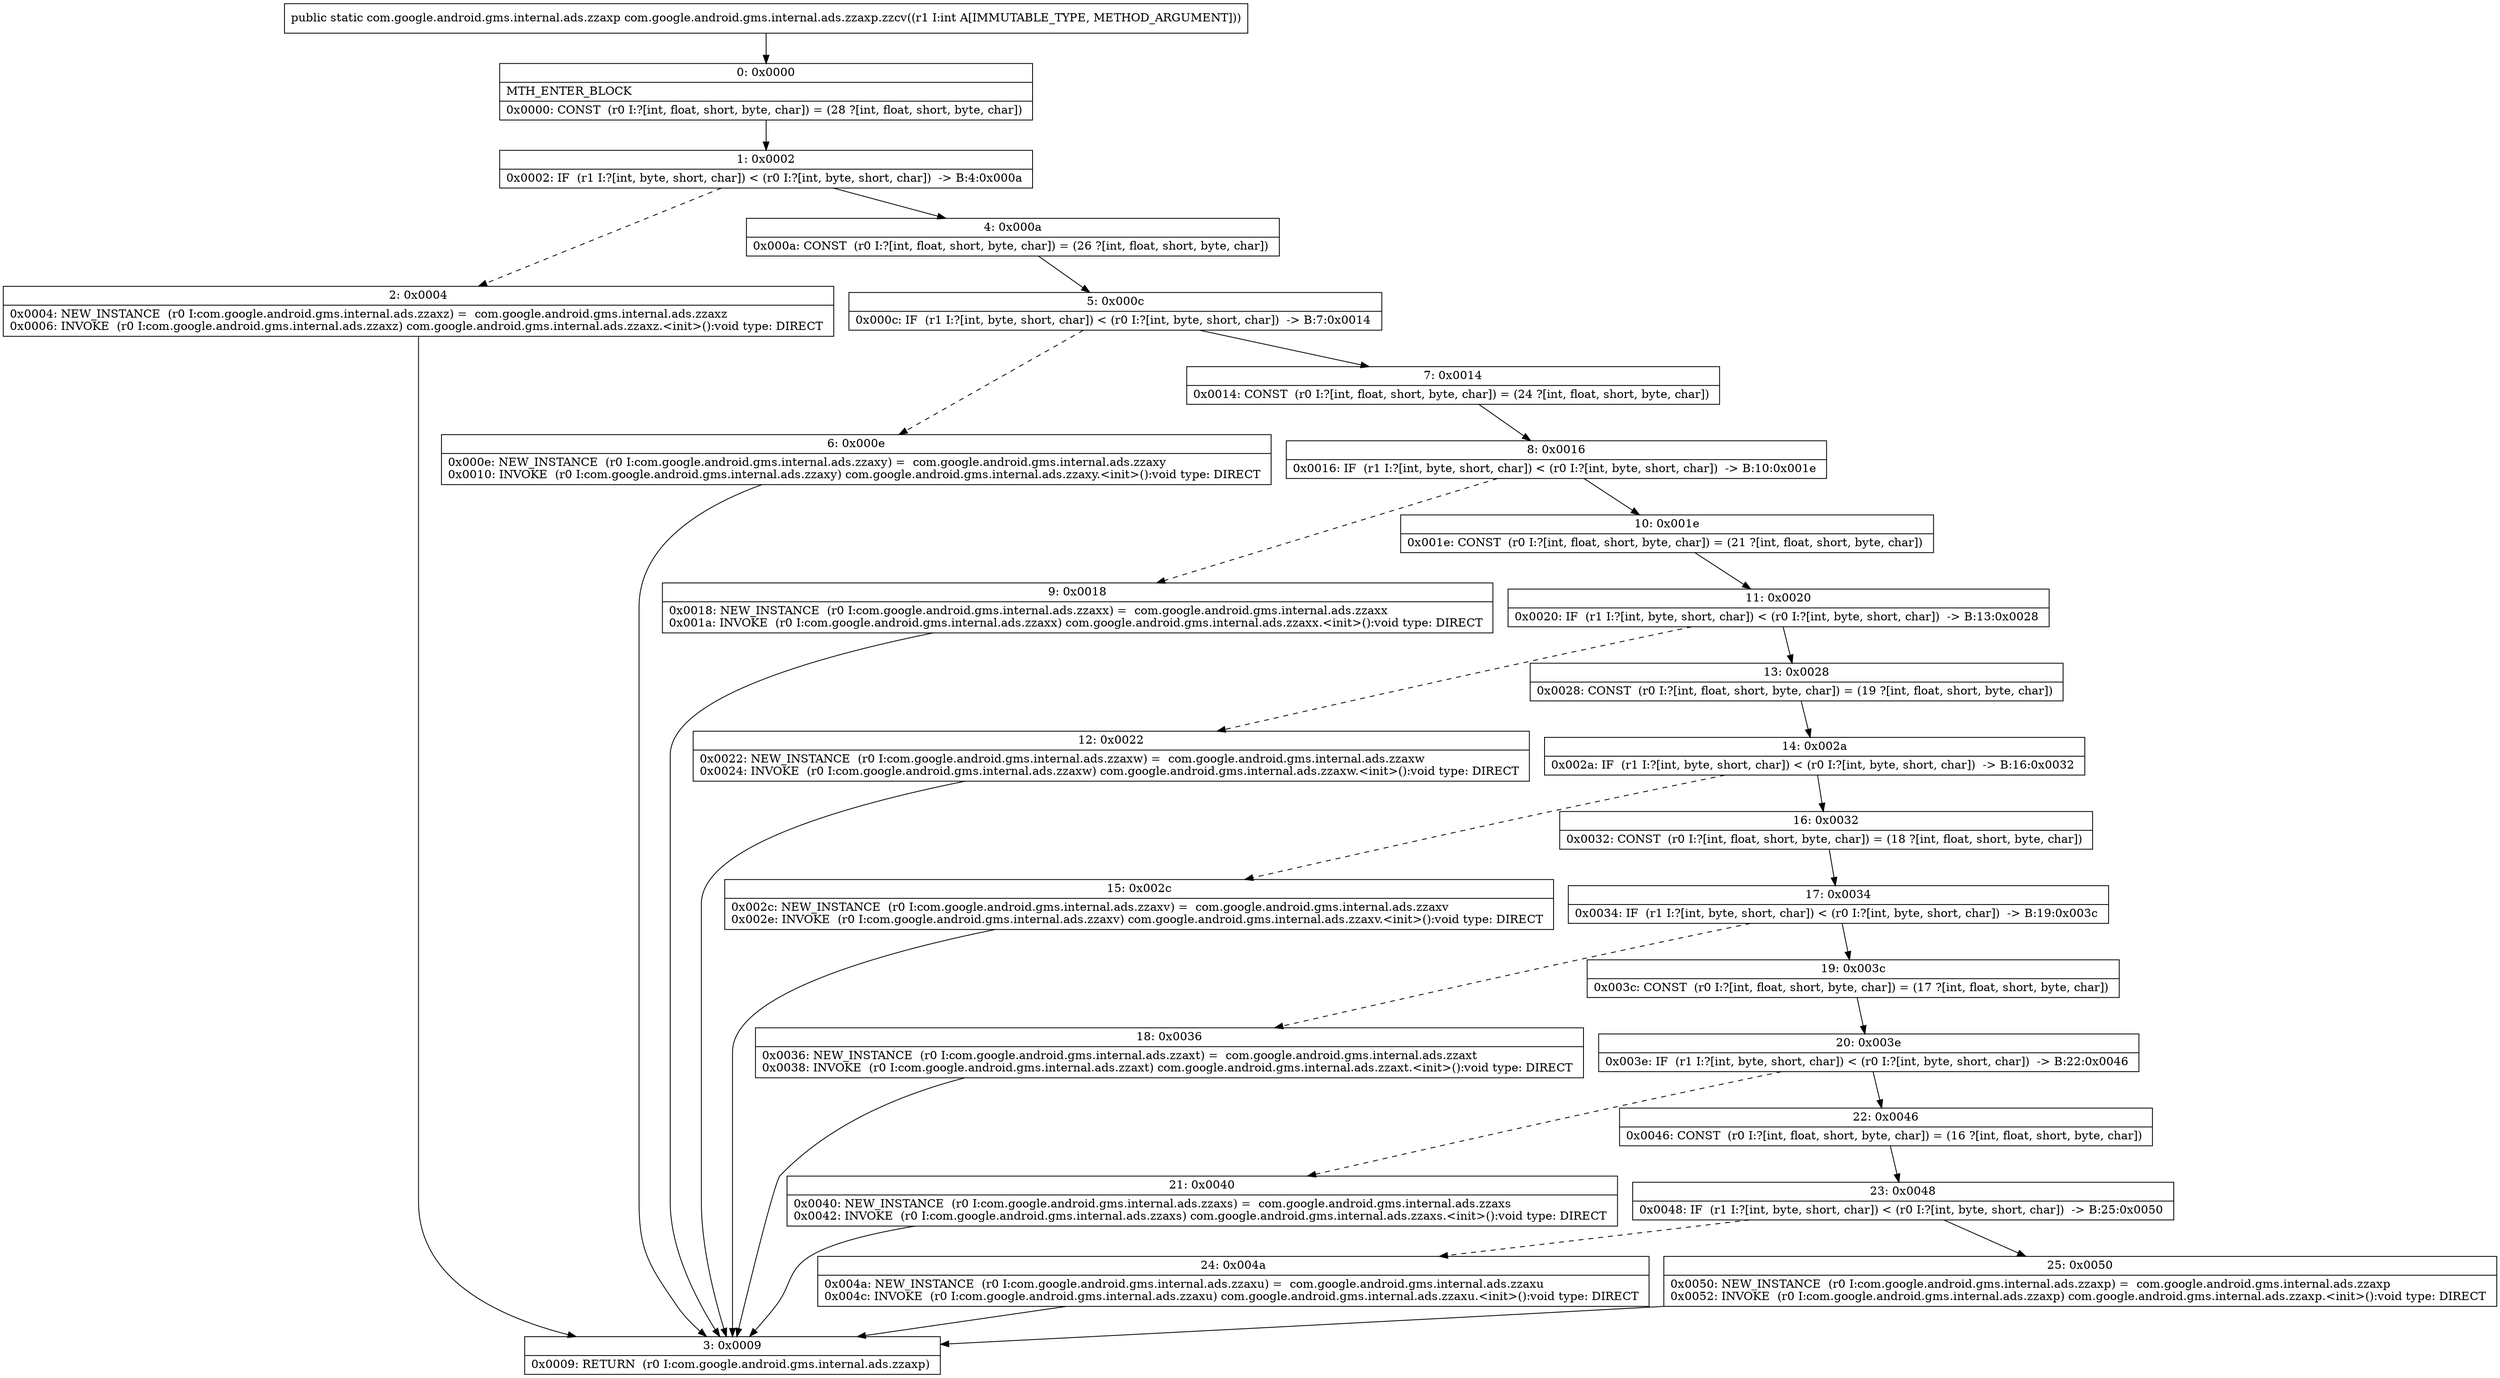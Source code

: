 digraph "CFG forcom.google.android.gms.internal.ads.zzaxp.zzcv(I)Lcom\/google\/android\/gms\/internal\/ads\/zzaxp;" {
Node_0 [shape=record,label="{0\:\ 0x0000|MTH_ENTER_BLOCK\l|0x0000: CONST  (r0 I:?[int, float, short, byte, char]) = (28 ?[int, float, short, byte, char]) \l}"];
Node_1 [shape=record,label="{1\:\ 0x0002|0x0002: IF  (r1 I:?[int, byte, short, char]) \< (r0 I:?[int, byte, short, char])  \-\> B:4:0x000a \l}"];
Node_2 [shape=record,label="{2\:\ 0x0004|0x0004: NEW_INSTANCE  (r0 I:com.google.android.gms.internal.ads.zzaxz) =  com.google.android.gms.internal.ads.zzaxz \l0x0006: INVOKE  (r0 I:com.google.android.gms.internal.ads.zzaxz) com.google.android.gms.internal.ads.zzaxz.\<init\>():void type: DIRECT \l}"];
Node_3 [shape=record,label="{3\:\ 0x0009|0x0009: RETURN  (r0 I:com.google.android.gms.internal.ads.zzaxp) \l}"];
Node_4 [shape=record,label="{4\:\ 0x000a|0x000a: CONST  (r0 I:?[int, float, short, byte, char]) = (26 ?[int, float, short, byte, char]) \l}"];
Node_5 [shape=record,label="{5\:\ 0x000c|0x000c: IF  (r1 I:?[int, byte, short, char]) \< (r0 I:?[int, byte, short, char])  \-\> B:7:0x0014 \l}"];
Node_6 [shape=record,label="{6\:\ 0x000e|0x000e: NEW_INSTANCE  (r0 I:com.google.android.gms.internal.ads.zzaxy) =  com.google.android.gms.internal.ads.zzaxy \l0x0010: INVOKE  (r0 I:com.google.android.gms.internal.ads.zzaxy) com.google.android.gms.internal.ads.zzaxy.\<init\>():void type: DIRECT \l}"];
Node_7 [shape=record,label="{7\:\ 0x0014|0x0014: CONST  (r0 I:?[int, float, short, byte, char]) = (24 ?[int, float, short, byte, char]) \l}"];
Node_8 [shape=record,label="{8\:\ 0x0016|0x0016: IF  (r1 I:?[int, byte, short, char]) \< (r0 I:?[int, byte, short, char])  \-\> B:10:0x001e \l}"];
Node_9 [shape=record,label="{9\:\ 0x0018|0x0018: NEW_INSTANCE  (r0 I:com.google.android.gms.internal.ads.zzaxx) =  com.google.android.gms.internal.ads.zzaxx \l0x001a: INVOKE  (r0 I:com.google.android.gms.internal.ads.zzaxx) com.google.android.gms.internal.ads.zzaxx.\<init\>():void type: DIRECT \l}"];
Node_10 [shape=record,label="{10\:\ 0x001e|0x001e: CONST  (r0 I:?[int, float, short, byte, char]) = (21 ?[int, float, short, byte, char]) \l}"];
Node_11 [shape=record,label="{11\:\ 0x0020|0x0020: IF  (r1 I:?[int, byte, short, char]) \< (r0 I:?[int, byte, short, char])  \-\> B:13:0x0028 \l}"];
Node_12 [shape=record,label="{12\:\ 0x0022|0x0022: NEW_INSTANCE  (r0 I:com.google.android.gms.internal.ads.zzaxw) =  com.google.android.gms.internal.ads.zzaxw \l0x0024: INVOKE  (r0 I:com.google.android.gms.internal.ads.zzaxw) com.google.android.gms.internal.ads.zzaxw.\<init\>():void type: DIRECT \l}"];
Node_13 [shape=record,label="{13\:\ 0x0028|0x0028: CONST  (r0 I:?[int, float, short, byte, char]) = (19 ?[int, float, short, byte, char]) \l}"];
Node_14 [shape=record,label="{14\:\ 0x002a|0x002a: IF  (r1 I:?[int, byte, short, char]) \< (r0 I:?[int, byte, short, char])  \-\> B:16:0x0032 \l}"];
Node_15 [shape=record,label="{15\:\ 0x002c|0x002c: NEW_INSTANCE  (r0 I:com.google.android.gms.internal.ads.zzaxv) =  com.google.android.gms.internal.ads.zzaxv \l0x002e: INVOKE  (r0 I:com.google.android.gms.internal.ads.zzaxv) com.google.android.gms.internal.ads.zzaxv.\<init\>():void type: DIRECT \l}"];
Node_16 [shape=record,label="{16\:\ 0x0032|0x0032: CONST  (r0 I:?[int, float, short, byte, char]) = (18 ?[int, float, short, byte, char]) \l}"];
Node_17 [shape=record,label="{17\:\ 0x0034|0x0034: IF  (r1 I:?[int, byte, short, char]) \< (r0 I:?[int, byte, short, char])  \-\> B:19:0x003c \l}"];
Node_18 [shape=record,label="{18\:\ 0x0036|0x0036: NEW_INSTANCE  (r0 I:com.google.android.gms.internal.ads.zzaxt) =  com.google.android.gms.internal.ads.zzaxt \l0x0038: INVOKE  (r0 I:com.google.android.gms.internal.ads.zzaxt) com.google.android.gms.internal.ads.zzaxt.\<init\>():void type: DIRECT \l}"];
Node_19 [shape=record,label="{19\:\ 0x003c|0x003c: CONST  (r0 I:?[int, float, short, byte, char]) = (17 ?[int, float, short, byte, char]) \l}"];
Node_20 [shape=record,label="{20\:\ 0x003e|0x003e: IF  (r1 I:?[int, byte, short, char]) \< (r0 I:?[int, byte, short, char])  \-\> B:22:0x0046 \l}"];
Node_21 [shape=record,label="{21\:\ 0x0040|0x0040: NEW_INSTANCE  (r0 I:com.google.android.gms.internal.ads.zzaxs) =  com.google.android.gms.internal.ads.zzaxs \l0x0042: INVOKE  (r0 I:com.google.android.gms.internal.ads.zzaxs) com.google.android.gms.internal.ads.zzaxs.\<init\>():void type: DIRECT \l}"];
Node_22 [shape=record,label="{22\:\ 0x0046|0x0046: CONST  (r0 I:?[int, float, short, byte, char]) = (16 ?[int, float, short, byte, char]) \l}"];
Node_23 [shape=record,label="{23\:\ 0x0048|0x0048: IF  (r1 I:?[int, byte, short, char]) \< (r0 I:?[int, byte, short, char])  \-\> B:25:0x0050 \l}"];
Node_24 [shape=record,label="{24\:\ 0x004a|0x004a: NEW_INSTANCE  (r0 I:com.google.android.gms.internal.ads.zzaxu) =  com.google.android.gms.internal.ads.zzaxu \l0x004c: INVOKE  (r0 I:com.google.android.gms.internal.ads.zzaxu) com.google.android.gms.internal.ads.zzaxu.\<init\>():void type: DIRECT \l}"];
Node_25 [shape=record,label="{25\:\ 0x0050|0x0050: NEW_INSTANCE  (r0 I:com.google.android.gms.internal.ads.zzaxp) =  com.google.android.gms.internal.ads.zzaxp \l0x0052: INVOKE  (r0 I:com.google.android.gms.internal.ads.zzaxp) com.google.android.gms.internal.ads.zzaxp.\<init\>():void type: DIRECT \l}"];
MethodNode[shape=record,label="{public static com.google.android.gms.internal.ads.zzaxp com.google.android.gms.internal.ads.zzaxp.zzcv((r1 I:int A[IMMUTABLE_TYPE, METHOD_ARGUMENT])) }"];
MethodNode -> Node_0;
Node_0 -> Node_1;
Node_1 -> Node_2[style=dashed];
Node_1 -> Node_4;
Node_2 -> Node_3;
Node_4 -> Node_5;
Node_5 -> Node_6[style=dashed];
Node_5 -> Node_7;
Node_6 -> Node_3;
Node_7 -> Node_8;
Node_8 -> Node_9[style=dashed];
Node_8 -> Node_10;
Node_9 -> Node_3;
Node_10 -> Node_11;
Node_11 -> Node_12[style=dashed];
Node_11 -> Node_13;
Node_12 -> Node_3;
Node_13 -> Node_14;
Node_14 -> Node_15[style=dashed];
Node_14 -> Node_16;
Node_15 -> Node_3;
Node_16 -> Node_17;
Node_17 -> Node_18[style=dashed];
Node_17 -> Node_19;
Node_18 -> Node_3;
Node_19 -> Node_20;
Node_20 -> Node_21[style=dashed];
Node_20 -> Node_22;
Node_21 -> Node_3;
Node_22 -> Node_23;
Node_23 -> Node_24[style=dashed];
Node_23 -> Node_25;
Node_24 -> Node_3;
Node_25 -> Node_3;
}

